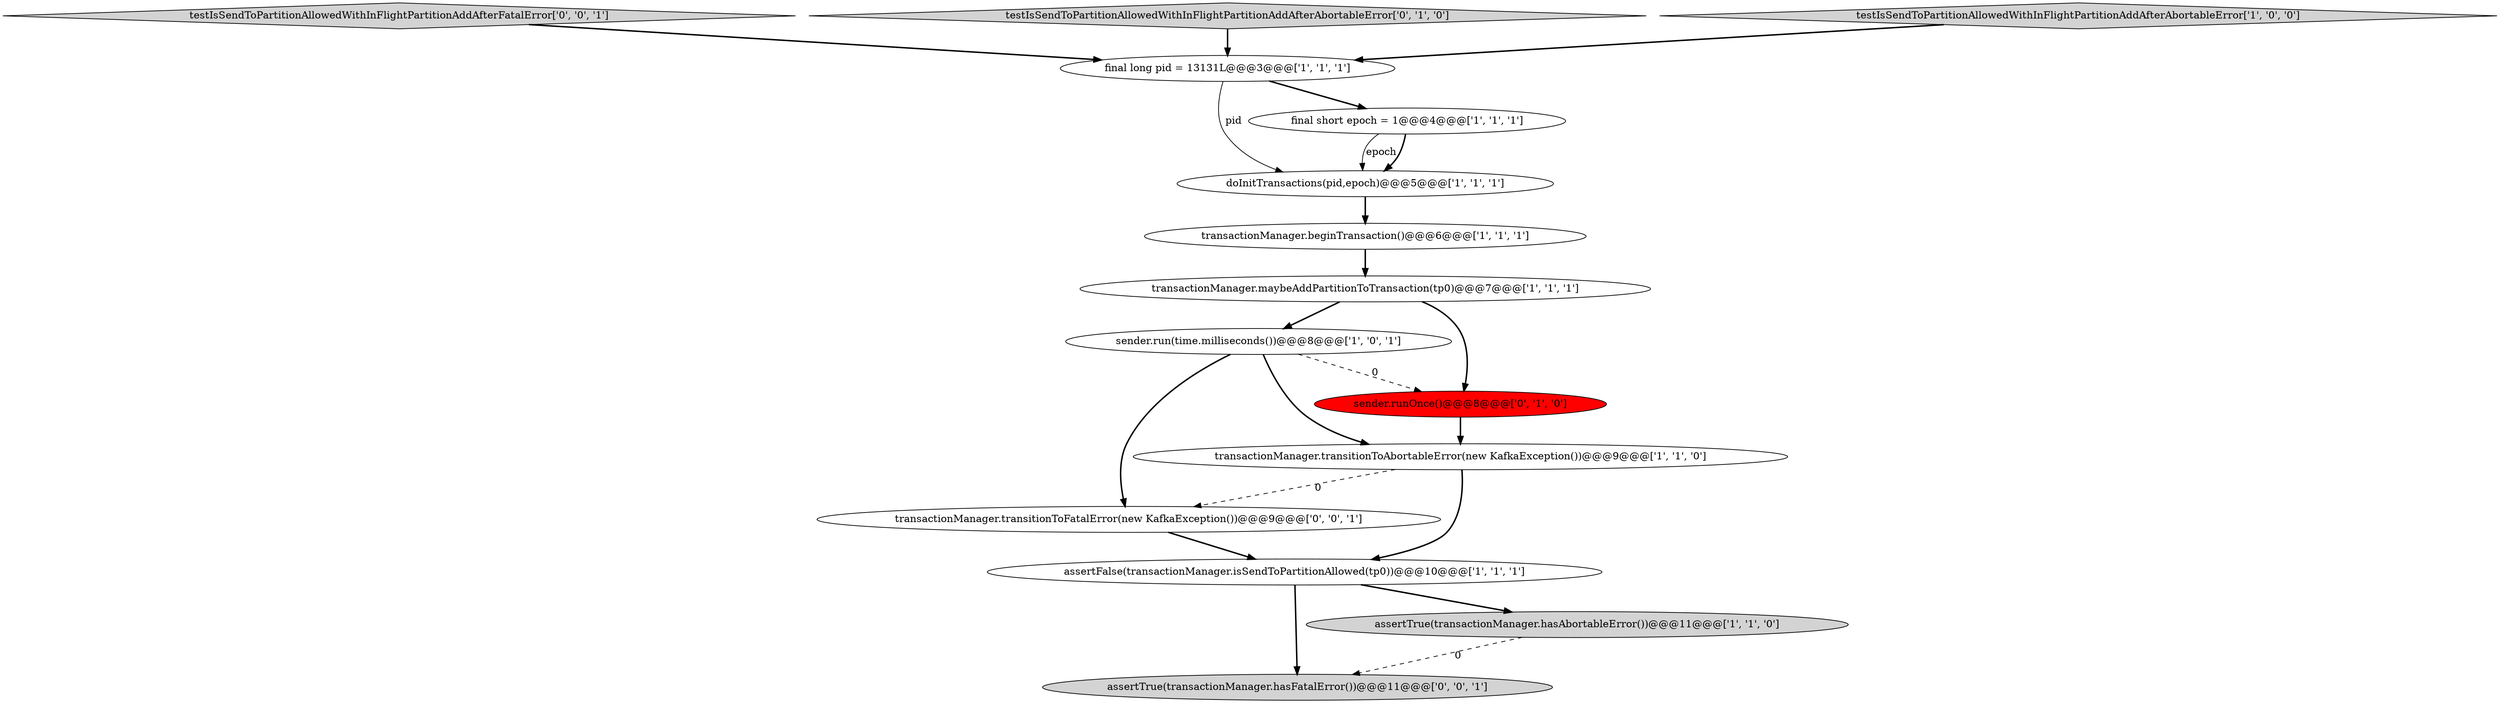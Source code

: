 digraph {
2 [style = filled, label = "transactionManager.beginTransaction()@@@6@@@['1', '1', '1']", fillcolor = white, shape = ellipse image = "AAA0AAABBB1BBB"];
6 [style = filled, label = "assertFalse(transactionManager.isSendToPartitionAllowed(tp0))@@@10@@@['1', '1', '1']", fillcolor = white, shape = ellipse image = "AAA0AAABBB1BBB"];
12 [style = filled, label = "transactionManager.transitionToFatalError(new KafkaException())@@@9@@@['0', '0', '1']", fillcolor = white, shape = ellipse image = "AAA0AAABBB3BBB"];
14 [style = filled, label = "testIsSendToPartitionAllowedWithInFlightPartitionAddAfterFatalError['0', '0', '1']", fillcolor = lightgray, shape = diamond image = "AAA0AAABBB3BBB"];
11 [style = filled, label = "testIsSendToPartitionAllowedWithInFlightPartitionAddAfterAbortableError['0', '1', '0']", fillcolor = lightgray, shape = diamond image = "AAA0AAABBB2BBB"];
7 [style = filled, label = "assertTrue(transactionManager.hasAbortableError())@@@11@@@['1', '1', '0']", fillcolor = lightgray, shape = ellipse image = "AAA0AAABBB1BBB"];
8 [style = filled, label = "testIsSendToPartitionAllowedWithInFlightPartitionAddAfterAbortableError['1', '0', '0']", fillcolor = lightgray, shape = diamond image = "AAA0AAABBB1BBB"];
3 [style = filled, label = "final long pid = 13131L@@@3@@@['1', '1', '1']", fillcolor = white, shape = ellipse image = "AAA0AAABBB1BBB"];
13 [style = filled, label = "assertTrue(transactionManager.hasFatalError())@@@11@@@['0', '0', '1']", fillcolor = lightgray, shape = ellipse image = "AAA0AAABBB3BBB"];
4 [style = filled, label = "sender.run(time.milliseconds())@@@8@@@['1', '0', '1']", fillcolor = white, shape = ellipse image = "AAA0AAABBB1BBB"];
10 [style = filled, label = "sender.runOnce()@@@8@@@['0', '1', '0']", fillcolor = red, shape = ellipse image = "AAA1AAABBB2BBB"];
9 [style = filled, label = "transactionManager.maybeAddPartitionToTransaction(tp0)@@@7@@@['1', '1', '1']", fillcolor = white, shape = ellipse image = "AAA0AAABBB1BBB"];
0 [style = filled, label = "final short epoch = 1@@@4@@@['1', '1', '1']", fillcolor = white, shape = ellipse image = "AAA0AAABBB1BBB"];
1 [style = filled, label = "doInitTransactions(pid,epoch)@@@5@@@['1', '1', '1']", fillcolor = white, shape = ellipse image = "AAA0AAABBB1BBB"];
5 [style = filled, label = "transactionManager.transitionToAbortableError(new KafkaException())@@@9@@@['1', '1', '0']", fillcolor = white, shape = ellipse image = "AAA0AAABBB1BBB"];
14->3 [style = bold, label=""];
5->12 [style = dashed, label="0"];
9->4 [style = bold, label=""];
8->3 [style = bold, label=""];
0->1 [style = solid, label="epoch"];
2->9 [style = bold, label=""];
9->10 [style = bold, label=""];
12->6 [style = bold, label=""];
3->0 [style = bold, label=""];
10->5 [style = bold, label=""];
5->6 [style = bold, label=""];
11->3 [style = bold, label=""];
0->1 [style = bold, label=""];
6->13 [style = bold, label=""];
7->13 [style = dashed, label="0"];
4->12 [style = bold, label=""];
1->2 [style = bold, label=""];
6->7 [style = bold, label=""];
4->10 [style = dashed, label="0"];
3->1 [style = solid, label="pid"];
4->5 [style = bold, label=""];
}
